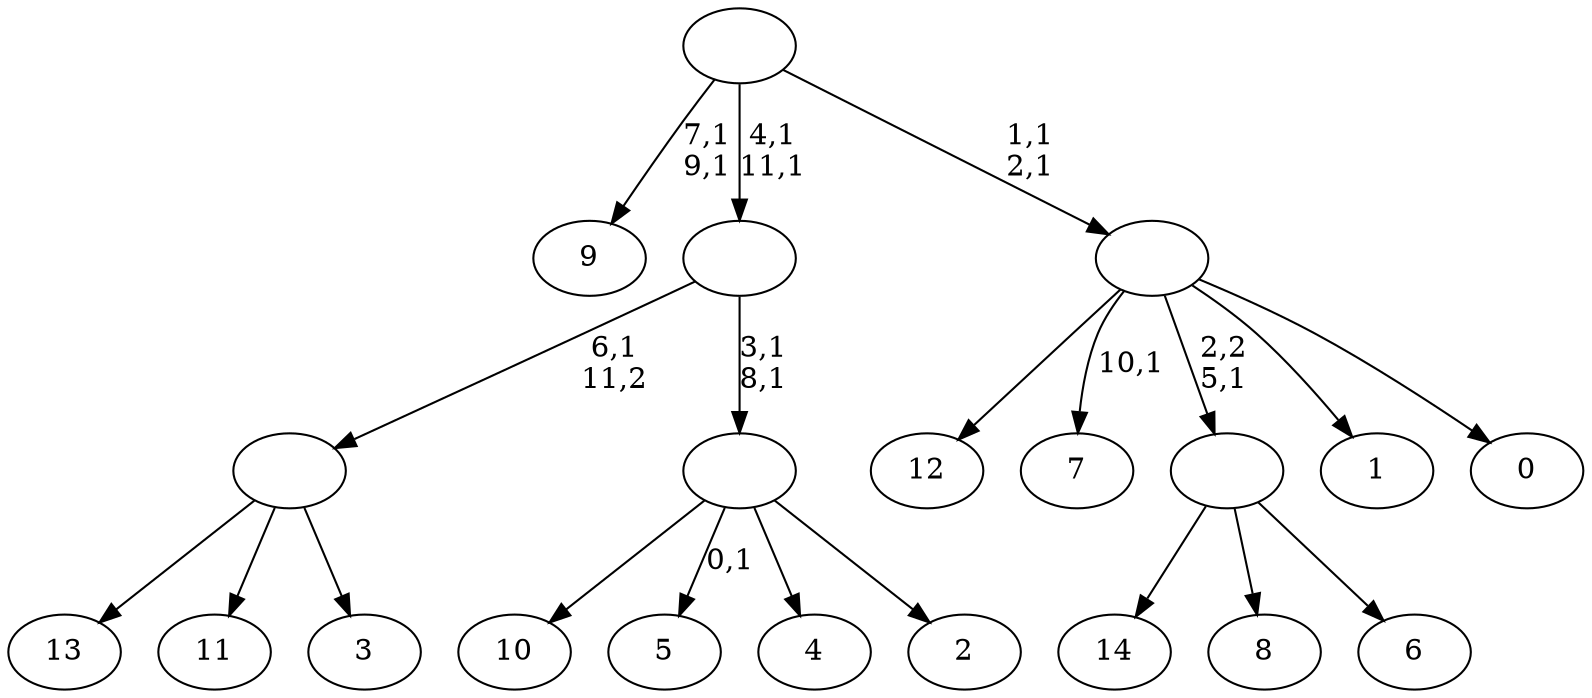 digraph T {
	27 [label="14"]
	26 [label="13"]
	25 [label="12"]
	24 [label="11"]
	23 [label="10"]
	22 [label="9"]
	19 [label="8"]
	18 [label="7"]
	16 [label="6"]
	15 [label=""]
	14 [label="5"]
	12 [label="4"]
	11 [label="3"]
	10 [label=""]
	9 [label="2"]
	8 [label=""]
	6 [label=""]
	4 [label="1"]
	3 [label="0"]
	2 [label=""]
	0 [label=""]
	15 -> 27 [label=""]
	15 -> 19 [label=""]
	15 -> 16 [label=""]
	10 -> 26 [label=""]
	10 -> 24 [label=""]
	10 -> 11 [label=""]
	8 -> 14 [label="0,1"]
	8 -> 23 [label=""]
	8 -> 12 [label=""]
	8 -> 9 [label=""]
	6 -> 8 [label="3,1\n8,1"]
	6 -> 10 [label="6,1\n11,2"]
	2 -> 18 [label="10,1"]
	2 -> 25 [label=""]
	2 -> 15 [label="2,2\n5,1"]
	2 -> 4 [label=""]
	2 -> 3 [label=""]
	0 -> 2 [label="1,1\n2,1"]
	0 -> 6 [label="4,1\n11,1"]
	0 -> 22 [label="7,1\n9,1"]
}
